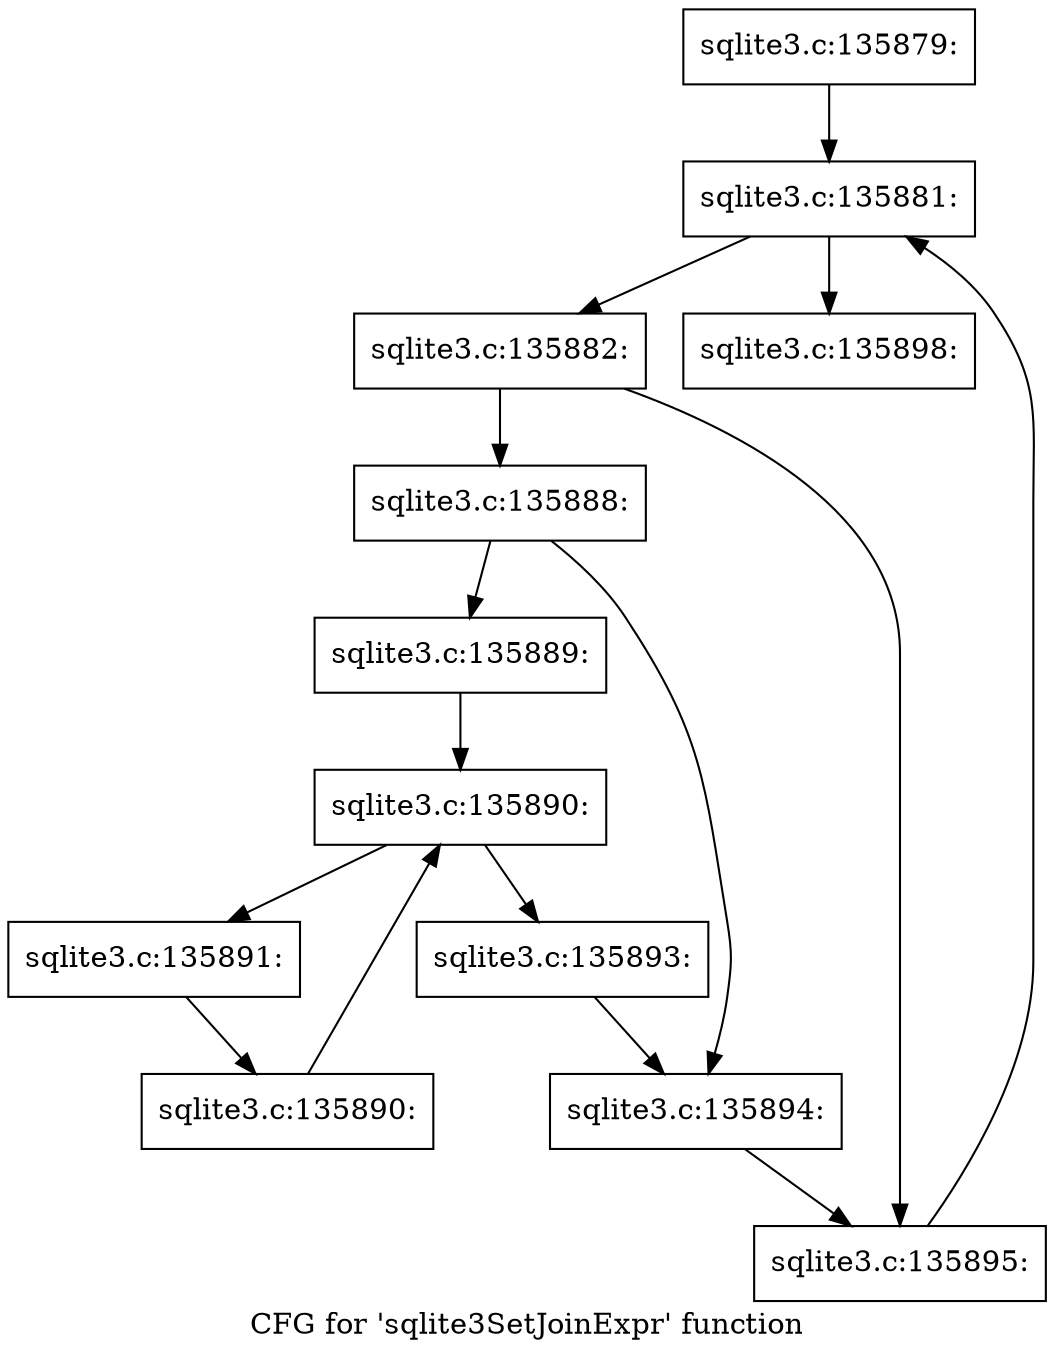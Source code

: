 digraph "CFG for 'sqlite3SetJoinExpr' function" {
	label="CFG for 'sqlite3SetJoinExpr' function";

	Node0x55c0f9014510 [shape=record,label="{sqlite3.c:135879:}"];
	Node0x55c0f9014510 -> Node0x55c0f901ec40;
	Node0x55c0f901ec40 [shape=record,label="{sqlite3.c:135881:}"];
	Node0x55c0f901ec40 -> Node0x55c0f901eda0;
	Node0x55c0f901ec40 -> Node0x55c0f901ec90;
	Node0x55c0f901eda0 [shape=record,label="{sqlite3.c:135882:}"];
	Node0x55c0f901eda0 -> Node0x55c0f901f6d0;
	Node0x55c0f901eda0 -> Node0x55c0f901f720;
	Node0x55c0f901f6d0 [shape=record,label="{sqlite3.c:135888:}"];
	Node0x55c0f901f6d0 -> Node0x55c0f901fd30;
	Node0x55c0f901f6d0 -> Node0x55c0f901fd80;
	Node0x55c0f901fd30 [shape=record,label="{sqlite3.c:135889:}"];
	Node0x55c0f901fd30 -> Node0x55c0f9020680;
	Node0x55c0f9020680 [shape=record,label="{sqlite3.c:135890:}"];
	Node0x55c0f9020680 -> Node0x55c0f90208a0;
	Node0x55c0f9020680 -> Node0x55c0f90204d0;
	Node0x55c0f90208a0 [shape=record,label="{sqlite3.c:135891:}"];
	Node0x55c0f90208a0 -> Node0x55c0f9020810;
	Node0x55c0f9020810 [shape=record,label="{sqlite3.c:135890:}"];
	Node0x55c0f9020810 -> Node0x55c0f9020680;
	Node0x55c0f90204d0 [shape=record,label="{sqlite3.c:135893:}"];
	Node0x55c0f90204d0 -> Node0x55c0f901fd80;
	Node0x55c0f901fd80 [shape=record,label="{sqlite3.c:135894:}"];
	Node0x55c0f901fd80 -> Node0x55c0f901f720;
	Node0x55c0f901f720 [shape=record,label="{sqlite3.c:135895:}"];
	Node0x55c0f901f720 -> Node0x55c0f901ec40;
	Node0x55c0f901ec90 [shape=record,label="{sqlite3.c:135898:}"];
}
